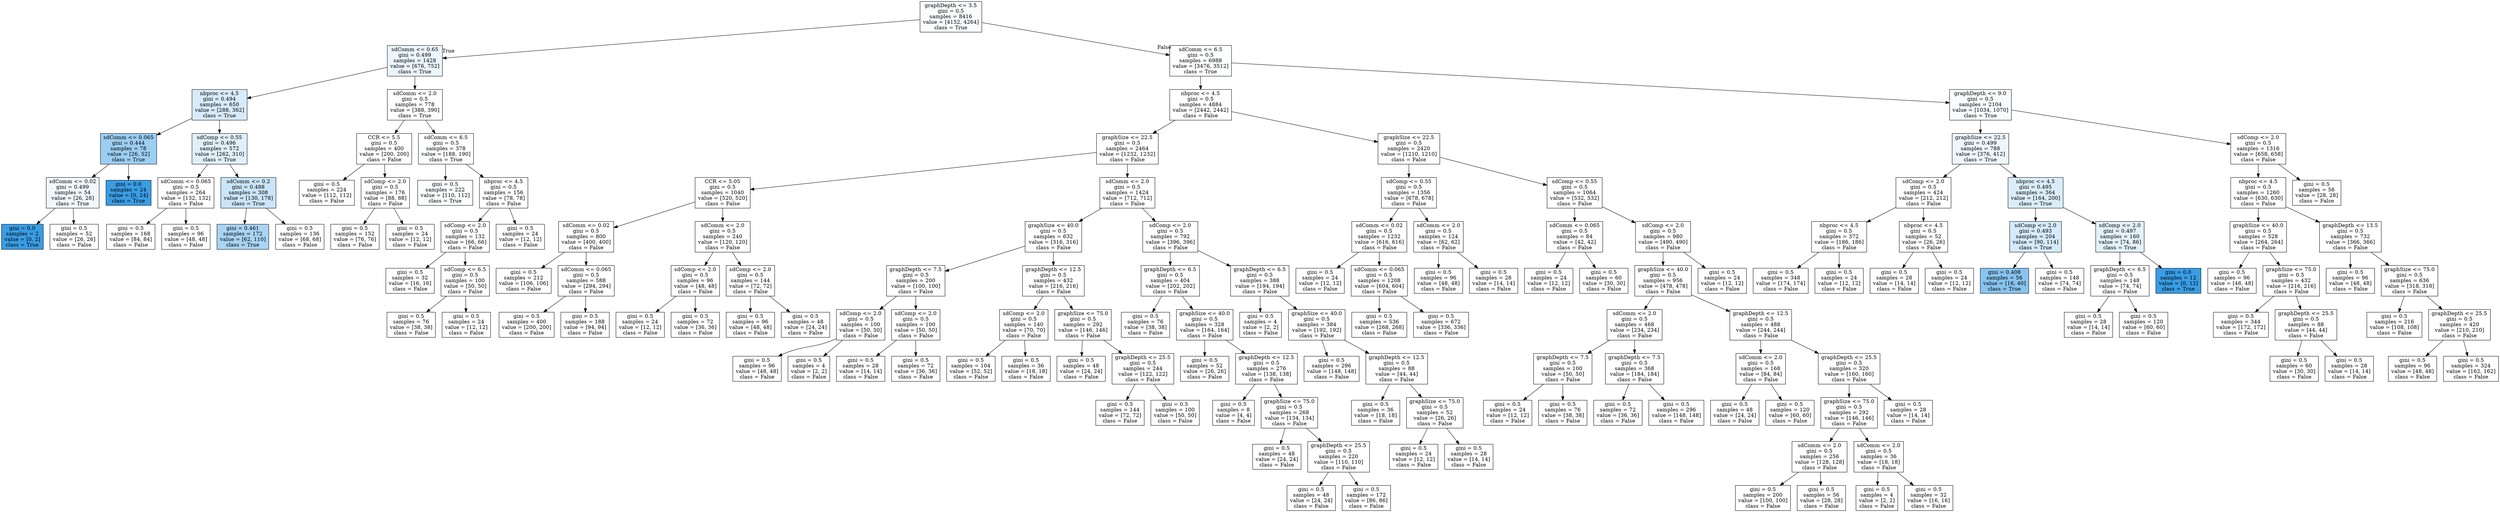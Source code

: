 digraph Tree {
node [shape=box, style="filled", color="black"] ;
0 [label="graphDepth <= 3.5\ngini = 0.5\nsamples = 8416\nvalue = [4152, 4264]\nclass = True", fillcolor="#fafcfe"] ;
1 [label="sdComm <= 0.65\ngini = 0.499\nsamples = 1428\nvalue = [676, 752]\nclass = True", fillcolor="#ebf5fc"] ;
0 -> 1 [labeldistance=2.5, labelangle=45, headlabel="True"] ;
2 [label="nbproc <= 4.5\ngini = 0.494\nsamples = 650\nvalue = [288, 362]\nclass = True", fillcolor="#d7ebfa"] ;
1 -> 2 ;
3 [label="sdComm <= 0.065\ngini = 0.444\nsamples = 78\nvalue = [26, 52]\nclass = True", fillcolor="#9ccef2"] ;
2 -> 3 ;
4 [label="sdComm <= 0.02\ngini = 0.499\nsamples = 54\nvalue = [26, 28]\nclass = True", fillcolor="#f1f8fd"] ;
3 -> 4 ;
5 [label="gini = 0.0\nsamples = 2\nvalue = [0, 2]\nclass = True", fillcolor="#399de5"] ;
4 -> 5 ;
6 [label="gini = 0.5\nsamples = 52\nvalue = [26, 26]\nclass = False", fillcolor="#ffffff"] ;
4 -> 6 ;
7 [label="gini = 0.0\nsamples = 24\nvalue = [0, 24]\nclass = True", fillcolor="#399de5"] ;
3 -> 7 ;
8 [label="sdComp <= 0.55\ngini = 0.496\nsamples = 572\nvalue = [262, 310]\nclass = True", fillcolor="#e0f0fb"] ;
2 -> 8 ;
9 [label="sdComm <= 0.065\ngini = 0.5\nsamples = 264\nvalue = [132, 132]\nclass = False", fillcolor="#ffffff"] ;
8 -> 9 ;
10 [label="gini = 0.5\nsamples = 168\nvalue = [84, 84]\nclass = False", fillcolor="#ffffff"] ;
9 -> 10 ;
11 [label="gini = 0.5\nsamples = 96\nvalue = [48, 48]\nclass = False", fillcolor="#ffffff"] ;
9 -> 11 ;
12 [label="sdComm <= 0.2\ngini = 0.488\nsamples = 308\nvalue = [130, 178]\nclass = True", fillcolor="#cae5f8"] ;
8 -> 12 ;
13 [label="gini = 0.461\nsamples = 172\nvalue = [62, 110]\nclass = True", fillcolor="#a9d4f4"] ;
12 -> 13 ;
14 [label="gini = 0.5\nsamples = 136\nvalue = [68, 68]\nclass = False", fillcolor="#ffffff"] ;
12 -> 14 ;
15 [label="sdComm <= 2.0\ngini = 0.5\nsamples = 778\nvalue = [388, 390]\nclass = True", fillcolor="#fefeff"] ;
1 -> 15 ;
16 [label="CCR <= 5.5\ngini = 0.5\nsamples = 400\nvalue = [200, 200]\nclass = False", fillcolor="#ffffff"] ;
15 -> 16 ;
17 [label="gini = 0.5\nsamples = 224\nvalue = [112, 112]\nclass = False", fillcolor="#ffffff"] ;
16 -> 17 ;
18 [label="sdComp <= 2.0\ngini = 0.5\nsamples = 176\nvalue = [88, 88]\nclass = False", fillcolor="#ffffff"] ;
16 -> 18 ;
19 [label="gini = 0.5\nsamples = 152\nvalue = [76, 76]\nclass = False", fillcolor="#ffffff"] ;
18 -> 19 ;
20 [label="gini = 0.5\nsamples = 24\nvalue = [12, 12]\nclass = False", fillcolor="#ffffff"] ;
18 -> 20 ;
21 [label="sdComm <= 6.5\ngini = 0.5\nsamples = 378\nvalue = [188, 190]\nclass = True", fillcolor="#fdfeff"] ;
15 -> 21 ;
22 [label="gini = 0.5\nsamples = 222\nvalue = [110, 112]\nclass = True", fillcolor="#fbfdff"] ;
21 -> 22 ;
23 [label="nbproc <= 4.5\ngini = 0.5\nsamples = 156\nvalue = [78, 78]\nclass = False", fillcolor="#ffffff"] ;
21 -> 23 ;
24 [label="sdComp <= 2.0\ngini = 0.5\nsamples = 132\nvalue = [66, 66]\nclass = False", fillcolor="#ffffff"] ;
23 -> 24 ;
25 [label="gini = 0.5\nsamples = 32\nvalue = [16, 16]\nclass = False", fillcolor="#ffffff"] ;
24 -> 25 ;
26 [label="sdComp <= 6.5\ngini = 0.5\nsamples = 100\nvalue = [50, 50]\nclass = False", fillcolor="#ffffff"] ;
24 -> 26 ;
27 [label="gini = 0.5\nsamples = 76\nvalue = [38, 38]\nclass = False", fillcolor="#ffffff"] ;
26 -> 27 ;
28 [label="gini = 0.5\nsamples = 24\nvalue = [12, 12]\nclass = False", fillcolor="#ffffff"] ;
26 -> 28 ;
29 [label="gini = 0.5\nsamples = 24\nvalue = [12, 12]\nclass = False", fillcolor="#ffffff"] ;
23 -> 29 ;
30 [label="sdComm <= 6.5\ngini = 0.5\nsamples = 6988\nvalue = [3476, 3512]\nclass = True", fillcolor="#fdfeff"] ;
0 -> 30 [labeldistance=2.5, labelangle=-45, headlabel="False"] ;
31 [label="nbproc <= 4.5\ngini = 0.5\nsamples = 4884\nvalue = [2442, 2442]\nclass = False", fillcolor="#ffffff"] ;
30 -> 31 ;
32 [label="graphSize <= 22.5\ngini = 0.5\nsamples = 2464\nvalue = [1232, 1232]\nclass = False", fillcolor="#ffffff"] ;
31 -> 32 ;
33 [label="CCR <= 5.05\ngini = 0.5\nsamples = 1040\nvalue = [520, 520]\nclass = False", fillcolor="#ffffff"] ;
32 -> 33 ;
34 [label="sdComm <= 0.02\ngini = 0.5\nsamples = 800\nvalue = [400, 400]\nclass = False", fillcolor="#ffffff"] ;
33 -> 34 ;
35 [label="gini = 0.5\nsamples = 212\nvalue = [106, 106]\nclass = False", fillcolor="#ffffff"] ;
34 -> 35 ;
36 [label="sdComm <= 0.065\ngini = 0.5\nsamples = 588\nvalue = [294, 294]\nclass = False", fillcolor="#ffffff"] ;
34 -> 36 ;
37 [label="gini = 0.5\nsamples = 400\nvalue = [200, 200]\nclass = False", fillcolor="#ffffff"] ;
36 -> 37 ;
38 [label="gini = 0.5\nsamples = 188\nvalue = [94, 94]\nclass = False", fillcolor="#ffffff"] ;
36 -> 38 ;
39 [label="sdComm <= 2.0\ngini = 0.5\nsamples = 240\nvalue = [120, 120]\nclass = False", fillcolor="#ffffff"] ;
33 -> 39 ;
40 [label="sdComp <= 2.0\ngini = 0.5\nsamples = 96\nvalue = [48, 48]\nclass = False", fillcolor="#ffffff"] ;
39 -> 40 ;
41 [label="gini = 0.5\nsamples = 24\nvalue = [12, 12]\nclass = False", fillcolor="#ffffff"] ;
40 -> 41 ;
42 [label="gini = 0.5\nsamples = 72\nvalue = [36, 36]\nclass = False", fillcolor="#ffffff"] ;
40 -> 42 ;
43 [label="sdComp <= 2.0\ngini = 0.5\nsamples = 144\nvalue = [72, 72]\nclass = False", fillcolor="#ffffff"] ;
39 -> 43 ;
44 [label="gini = 0.5\nsamples = 96\nvalue = [48, 48]\nclass = False", fillcolor="#ffffff"] ;
43 -> 44 ;
45 [label="gini = 0.5\nsamples = 48\nvalue = [24, 24]\nclass = False", fillcolor="#ffffff"] ;
43 -> 45 ;
46 [label="sdComm <= 2.0\ngini = 0.5\nsamples = 1424\nvalue = [712, 712]\nclass = False", fillcolor="#ffffff"] ;
32 -> 46 ;
47 [label="graphSize <= 40.0\ngini = 0.5\nsamples = 632\nvalue = [316, 316]\nclass = False", fillcolor="#ffffff"] ;
46 -> 47 ;
48 [label="graphDepth <= 7.5\ngini = 0.5\nsamples = 200\nvalue = [100, 100]\nclass = False", fillcolor="#ffffff"] ;
47 -> 48 ;
49 [label="sdComp <= 2.0\ngini = 0.5\nsamples = 100\nvalue = [50, 50]\nclass = False", fillcolor="#ffffff"] ;
48 -> 49 ;
50 [label="gini = 0.5\nsamples = 96\nvalue = [48, 48]\nclass = False", fillcolor="#ffffff"] ;
49 -> 50 ;
51 [label="gini = 0.5\nsamples = 4\nvalue = [2, 2]\nclass = False", fillcolor="#ffffff"] ;
49 -> 51 ;
52 [label="sdComp <= 2.0\ngini = 0.5\nsamples = 100\nvalue = [50, 50]\nclass = False", fillcolor="#ffffff"] ;
48 -> 52 ;
53 [label="gini = 0.5\nsamples = 28\nvalue = [14, 14]\nclass = False", fillcolor="#ffffff"] ;
52 -> 53 ;
54 [label="gini = 0.5\nsamples = 72\nvalue = [36, 36]\nclass = False", fillcolor="#ffffff"] ;
52 -> 54 ;
55 [label="graphDepth <= 12.5\ngini = 0.5\nsamples = 432\nvalue = [216, 216]\nclass = False", fillcolor="#ffffff"] ;
47 -> 55 ;
56 [label="sdComp <= 2.0\ngini = 0.5\nsamples = 140\nvalue = [70, 70]\nclass = False", fillcolor="#ffffff"] ;
55 -> 56 ;
57 [label="gini = 0.5\nsamples = 104\nvalue = [52, 52]\nclass = False", fillcolor="#ffffff"] ;
56 -> 57 ;
58 [label="gini = 0.5\nsamples = 36\nvalue = [18, 18]\nclass = False", fillcolor="#ffffff"] ;
56 -> 58 ;
59 [label="graphSize <= 75.0\ngini = 0.5\nsamples = 292\nvalue = [146, 146]\nclass = False", fillcolor="#ffffff"] ;
55 -> 59 ;
60 [label="gini = 0.5\nsamples = 48\nvalue = [24, 24]\nclass = False", fillcolor="#ffffff"] ;
59 -> 60 ;
61 [label="graphDepth <= 25.5\ngini = 0.5\nsamples = 244\nvalue = [122, 122]\nclass = False", fillcolor="#ffffff"] ;
59 -> 61 ;
62 [label="gini = 0.5\nsamples = 144\nvalue = [72, 72]\nclass = False", fillcolor="#ffffff"] ;
61 -> 62 ;
63 [label="gini = 0.5\nsamples = 100\nvalue = [50, 50]\nclass = False", fillcolor="#ffffff"] ;
61 -> 63 ;
64 [label="sdComp <= 2.0\ngini = 0.5\nsamples = 792\nvalue = [396, 396]\nclass = False", fillcolor="#ffffff"] ;
46 -> 64 ;
65 [label="graphDepth <= 6.5\ngini = 0.5\nsamples = 404\nvalue = [202, 202]\nclass = False", fillcolor="#ffffff"] ;
64 -> 65 ;
66 [label="gini = 0.5\nsamples = 76\nvalue = [38, 38]\nclass = False", fillcolor="#ffffff"] ;
65 -> 66 ;
67 [label="graphSize <= 40.0\ngini = 0.5\nsamples = 328\nvalue = [164, 164]\nclass = False", fillcolor="#ffffff"] ;
65 -> 67 ;
68 [label="gini = 0.5\nsamples = 52\nvalue = [26, 26]\nclass = False", fillcolor="#ffffff"] ;
67 -> 68 ;
69 [label="graphDepth <= 12.5\ngini = 0.5\nsamples = 276\nvalue = [138, 138]\nclass = False", fillcolor="#ffffff"] ;
67 -> 69 ;
70 [label="gini = 0.5\nsamples = 8\nvalue = [4, 4]\nclass = False", fillcolor="#ffffff"] ;
69 -> 70 ;
71 [label="graphSize <= 75.0\ngini = 0.5\nsamples = 268\nvalue = [134, 134]\nclass = False", fillcolor="#ffffff"] ;
69 -> 71 ;
72 [label="gini = 0.5\nsamples = 48\nvalue = [24, 24]\nclass = False", fillcolor="#ffffff"] ;
71 -> 72 ;
73 [label="graphDepth <= 25.5\ngini = 0.5\nsamples = 220\nvalue = [110, 110]\nclass = False", fillcolor="#ffffff"] ;
71 -> 73 ;
74 [label="gini = 0.5\nsamples = 48\nvalue = [24, 24]\nclass = False", fillcolor="#ffffff"] ;
73 -> 74 ;
75 [label="gini = 0.5\nsamples = 172\nvalue = [86, 86]\nclass = False", fillcolor="#ffffff"] ;
73 -> 75 ;
76 [label="graphDepth <= 6.5\ngini = 0.5\nsamples = 388\nvalue = [194, 194]\nclass = False", fillcolor="#ffffff"] ;
64 -> 76 ;
77 [label="gini = 0.5\nsamples = 4\nvalue = [2, 2]\nclass = False", fillcolor="#ffffff"] ;
76 -> 77 ;
78 [label="graphSize <= 40.0\ngini = 0.5\nsamples = 384\nvalue = [192, 192]\nclass = False", fillcolor="#ffffff"] ;
76 -> 78 ;
79 [label="gini = 0.5\nsamples = 296\nvalue = [148, 148]\nclass = False", fillcolor="#ffffff"] ;
78 -> 79 ;
80 [label="graphDepth <= 12.5\ngini = 0.5\nsamples = 88\nvalue = [44, 44]\nclass = False", fillcolor="#ffffff"] ;
78 -> 80 ;
81 [label="gini = 0.5\nsamples = 36\nvalue = [18, 18]\nclass = False", fillcolor="#ffffff"] ;
80 -> 81 ;
82 [label="graphSize <= 75.0\ngini = 0.5\nsamples = 52\nvalue = [26, 26]\nclass = False", fillcolor="#ffffff"] ;
80 -> 82 ;
83 [label="gini = 0.5\nsamples = 24\nvalue = [12, 12]\nclass = False", fillcolor="#ffffff"] ;
82 -> 83 ;
84 [label="gini = 0.5\nsamples = 28\nvalue = [14, 14]\nclass = False", fillcolor="#ffffff"] ;
82 -> 84 ;
85 [label="graphSize <= 22.5\ngini = 0.5\nsamples = 2420\nvalue = [1210, 1210]\nclass = False", fillcolor="#ffffff"] ;
31 -> 85 ;
86 [label="sdComp <= 0.55\ngini = 0.5\nsamples = 1356\nvalue = [678, 678]\nclass = False", fillcolor="#ffffff"] ;
85 -> 86 ;
87 [label="sdComm <= 0.02\ngini = 0.5\nsamples = 1232\nvalue = [616, 616]\nclass = False", fillcolor="#ffffff"] ;
86 -> 87 ;
88 [label="gini = 0.5\nsamples = 24\nvalue = [12, 12]\nclass = False", fillcolor="#ffffff"] ;
87 -> 88 ;
89 [label="sdComm <= 0.065\ngini = 0.5\nsamples = 1208\nvalue = [604, 604]\nclass = False", fillcolor="#ffffff"] ;
87 -> 89 ;
90 [label="gini = 0.5\nsamples = 536\nvalue = [268, 268]\nclass = False", fillcolor="#ffffff"] ;
89 -> 90 ;
91 [label="gini = 0.5\nsamples = 672\nvalue = [336, 336]\nclass = False", fillcolor="#ffffff"] ;
89 -> 91 ;
92 [label="sdComm <= 2.0\ngini = 0.5\nsamples = 124\nvalue = [62, 62]\nclass = False", fillcolor="#ffffff"] ;
86 -> 92 ;
93 [label="gini = 0.5\nsamples = 96\nvalue = [48, 48]\nclass = False", fillcolor="#ffffff"] ;
92 -> 93 ;
94 [label="gini = 0.5\nsamples = 28\nvalue = [14, 14]\nclass = False", fillcolor="#ffffff"] ;
92 -> 94 ;
95 [label="sdComp <= 0.55\ngini = 0.5\nsamples = 1064\nvalue = [532, 532]\nclass = False", fillcolor="#ffffff"] ;
85 -> 95 ;
96 [label="sdComm <= 0.065\ngini = 0.5\nsamples = 84\nvalue = [42, 42]\nclass = False", fillcolor="#ffffff"] ;
95 -> 96 ;
97 [label="gini = 0.5\nsamples = 24\nvalue = [12, 12]\nclass = False", fillcolor="#ffffff"] ;
96 -> 97 ;
98 [label="gini = 0.5\nsamples = 60\nvalue = [30, 30]\nclass = False", fillcolor="#ffffff"] ;
96 -> 98 ;
99 [label="sdComp <= 2.0\ngini = 0.5\nsamples = 980\nvalue = [490, 490]\nclass = False", fillcolor="#ffffff"] ;
95 -> 99 ;
100 [label="graphSize <= 40.0\ngini = 0.5\nsamples = 956\nvalue = [478, 478]\nclass = False", fillcolor="#ffffff"] ;
99 -> 100 ;
101 [label="sdComm <= 2.0\ngini = 0.5\nsamples = 468\nvalue = [234, 234]\nclass = False", fillcolor="#ffffff"] ;
100 -> 101 ;
102 [label="graphDepth <= 7.5\ngini = 0.5\nsamples = 100\nvalue = [50, 50]\nclass = False", fillcolor="#ffffff"] ;
101 -> 102 ;
103 [label="gini = 0.5\nsamples = 24\nvalue = [12, 12]\nclass = False", fillcolor="#ffffff"] ;
102 -> 103 ;
104 [label="gini = 0.5\nsamples = 76\nvalue = [38, 38]\nclass = False", fillcolor="#ffffff"] ;
102 -> 104 ;
105 [label="graphDepth <= 7.5\ngini = 0.5\nsamples = 368\nvalue = [184, 184]\nclass = False", fillcolor="#ffffff"] ;
101 -> 105 ;
106 [label="gini = 0.5\nsamples = 72\nvalue = [36, 36]\nclass = False", fillcolor="#ffffff"] ;
105 -> 106 ;
107 [label="gini = 0.5\nsamples = 296\nvalue = [148, 148]\nclass = False", fillcolor="#ffffff"] ;
105 -> 107 ;
108 [label="graphDepth <= 12.5\ngini = 0.5\nsamples = 488\nvalue = [244, 244]\nclass = False", fillcolor="#ffffff"] ;
100 -> 108 ;
109 [label="sdComm <= 2.0\ngini = 0.5\nsamples = 168\nvalue = [84, 84]\nclass = False", fillcolor="#ffffff"] ;
108 -> 109 ;
110 [label="gini = 0.5\nsamples = 48\nvalue = [24, 24]\nclass = False", fillcolor="#ffffff"] ;
109 -> 110 ;
111 [label="gini = 0.5\nsamples = 120\nvalue = [60, 60]\nclass = False", fillcolor="#ffffff"] ;
109 -> 111 ;
112 [label="graphDepth <= 25.5\ngini = 0.5\nsamples = 320\nvalue = [160, 160]\nclass = False", fillcolor="#ffffff"] ;
108 -> 112 ;
113 [label="graphSize <= 75.0\ngini = 0.5\nsamples = 292\nvalue = [146, 146]\nclass = False", fillcolor="#ffffff"] ;
112 -> 113 ;
114 [label="sdComm <= 2.0\ngini = 0.5\nsamples = 256\nvalue = [128, 128]\nclass = False", fillcolor="#ffffff"] ;
113 -> 114 ;
115 [label="gini = 0.5\nsamples = 200\nvalue = [100, 100]\nclass = False", fillcolor="#ffffff"] ;
114 -> 115 ;
116 [label="gini = 0.5\nsamples = 56\nvalue = [28, 28]\nclass = False", fillcolor="#ffffff"] ;
114 -> 116 ;
117 [label="sdComm <= 2.0\ngini = 0.5\nsamples = 36\nvalue = [18, 18]\nclass = False", fillcolor="#ffffff"] ;
113 -> 117 ;
118 [label="gini = 0.5\nsamples = 4\nvalue = [2, 2]\nclass = False", fillcolor="#ffffff"] ;
117 -> 118 ;
119 [label="gini = 0.5\nsamples = 32\nvalue = [16, 16]\nclass = False", fillcolor="#ffffff"] ;
117 -> 119 ;
120 [label="gini = 0.5\nsamples = 28\nvalue = [14, 14]\nclass = False", fillcolor="#ffffff"] ;
112 -> 120 ;
121 [label="gini = 0.5\nsamples = 24\nvalue = [12, 12]\nclass = False", fillcolor="#ffffff"] ;
99 -> 121 ;
122 [label="graphDepth <= 9.0\ngini = 0.5\nsamples = 2104\nvalue = [1034, 1070]\nclass = True", fillcolor="#f8fcfe"] ;
30 -> 122 ;
123 [label="graphSize <= 22.5\ngini = 0.499\nsamples = 788\nvalue = [376, 412]\nclass = True", fillcolor="#eef6fd"] ;
122 -> 123 ;
124 [label="sdComp <= 2.0\ngini = 0.5\nsamples = 424\nvalue = [212, 212]\nclass = False", fillcolor="#ffffff"] ;
123 -> 124 ;
125 [label="nbproc <= 4.5\ngini = 0.5\nsamples = 372\nvalue = [186, 186]\nclass = False", fillcolor="#ffffff"] ;
124 -> 125 ;
126 [label="gini = 0.5\nsamples = 348\nvalue = [174, 174]\nclass = False", fillcolor="#ffffff"] ;
125 -> 126 ;
127 [label="gini = 0.5\nsamples = 24\nvalue = [12, 12]\nclass = False", fillcolor="#ffffff"] ;
125 -> 127 ;
128 [label="nbproc <= 4.5\ngini = 0.5\nsamples = 52\nvalue = [26, 26]\nclass = False", fillcolor="#ffffff"] ;
124 -> 128 ;
129 [label="gini = 0.5\nsamples = 28\nvalue = [14, 14]\nclass = False", fillcolor="#ffffff"] ;
128 -> 129 ;
130 [label="gini = 0.5\nsamples = 24\nvalue = [12, 12]\nclass = False", fillcolor="#ffffff"] ;
128 -> 130 ;
131 [label="nbproc <= 4.5\ngini = 0.495\nsamples = 364\nvalue = [164, 200]\nclass = True", fillcolor="#dbedfa"] ;
123 -> 131 ;
132 [label="sdComp <= 2.0\ngini = 0.493\nsamples = 204\nvalue = [90, 114]\nclass = True", fillcolor="#d5eafa"] ;
131 -> 132 ;
133 [label="gini = 0.408\nsamples = 56\nvalue = [16, 40]\nclass = True", fillcolor="#88c4ef"] ;
132 -> 133 ;
134 [label="gini = 0.5\nsamples = 148\nvalue = [74, 74]\nclass = False", fillcolor="#ffffff"] ;
132 -> 134 ;
135 [label="sdComp <= 2.0\ngini = 0.497\nsamples = 160\nvalue = [74, 86]\nclass = True", fillcolor="#e3f1fb"] ;
131 -> 135 ;
136 [label="graphDepth <= 6.5\ngini = 0.5\nsamples = 148\nvalue = [74, 74]\nclass = False", fillcolor="#ffffff"] ;
135 -> 136 ;
137 [label="gini = 0.5\nsamples = 28\nvalue = [14, 14]\nclass = False", fillcolor="#ffffff"] ;
136 -> 137 ;
138 [label="gini = 0.5\nsamples = 120\nvalue = [60, 60]\nclass = False", fillcolor="#ffffff"] ;
136 -> 138 ;
139 [label="gini = 0.0\nsamples = 12\nvalue = [0, 12]\nclass = True", fillcolor="#399de5"] ;
135 -> 139 ;
140 [label="sdComp <= 2.0\ngini = 0.5\nsamples = 1316\nvalue = [658, 658]\nclass = False", fillcolor="#ffffff"] ;
122 -> 140 ;
141 [label="nbproc <= 4.5\ngini = 0.5\nsamples = 1260\nvalue = [630, 630]\nclass = False", fillcolor="#ffffff"] ;
140 -> 141 ;
142 [label="graphSize <= 40.0\ngini = 0.5\nsamples = 528\nvalue = [264, 264]\nclass = False", fillcolor="#ffffff"] ;
141 -> 142 ;
143 [label="gini = 0.5\nsamples = 96\nvalue = [48, 48]\nclass = False", fillcolor="#ffffff"] ;
142 -> 143 ;
144 [label="graphSize <= 75.0\ngini = 0.5\nsamples = 432\nvalue = [216, 216]\nclass = False", fillcolor="#ffffff"] ;
142 -> 144 ;
145 [label="gini = 0.5\nsamples = 344\nvalue = [172, 172]\nclass = False", fillcolor="#ffffff"] ;
144 -> 145 ;
146 [label="graphDepth <= 25.5\ngini = 0.5\nsamples = 88\nvalue = [44, 44]\nclass = False", fillcolor="#ffffff"] ;
144 -> 146 ;
147 [label="gini = 0.5\nsamples = 60\nvalue = [30, 30]\nclass = False", fillcolor="#ffffff"] ;
146 -> 147 ;
148 [label="gini = 0.5\nsamples = 28\nvalue = [14, 14]\nclass = False", fillcolor="#ffffff"] ;
146 -> 148 ;
149 [label="graphDepth <= 13.5\ngini = 0.5\nsamples = 732\nvalue = [366, 366]\nclass = False", fillcolor="#ffffff"] ;
141 -> 149 ;
150 [label="gini = 0.5\nsamples = 96\nvalue = [48, 48]\nclass = False", fillcolor="#ffffff"] ;
149 -> 150 ;
151 [label="graphSize <= 75.0\ngini = 0.5\nsamples = 636\nvalue = [318, 318]\nclass = False", fillcolor="#ffffff"] ;
149 -> 151 ;
152 [label="gini = 0.5\nsamples = 216\nvalue = [108, 108]\nclass = False", fillcolor="#ffffff"] ;
151 -> 152 ;
153 [label="graphDepth <= 25.5\ngini = 0.5\nsamples = 420\nvalue = [210, 210]\nclass = False", fillcolor="#ffffff"] ;
151 -> 153 ;
154 [label="gini = 0.5\nsamples = 96\nvalue = [48, 48]\nclass = False", fillcolor="#ffffff"] ;
153 -> 154 ;
155 [label="gini = 0.5\nsamples = 324\nvalue = [162, 162]\nclass = False", fillcolor="#ffffff"] ;
153 -> 155 ;
156 [label="gini = 0.5\nsamples = 56\nvalue = [28, 28]\nclass = False", fillcolor="#ffffff"] ;
140 -> 156 ;
}